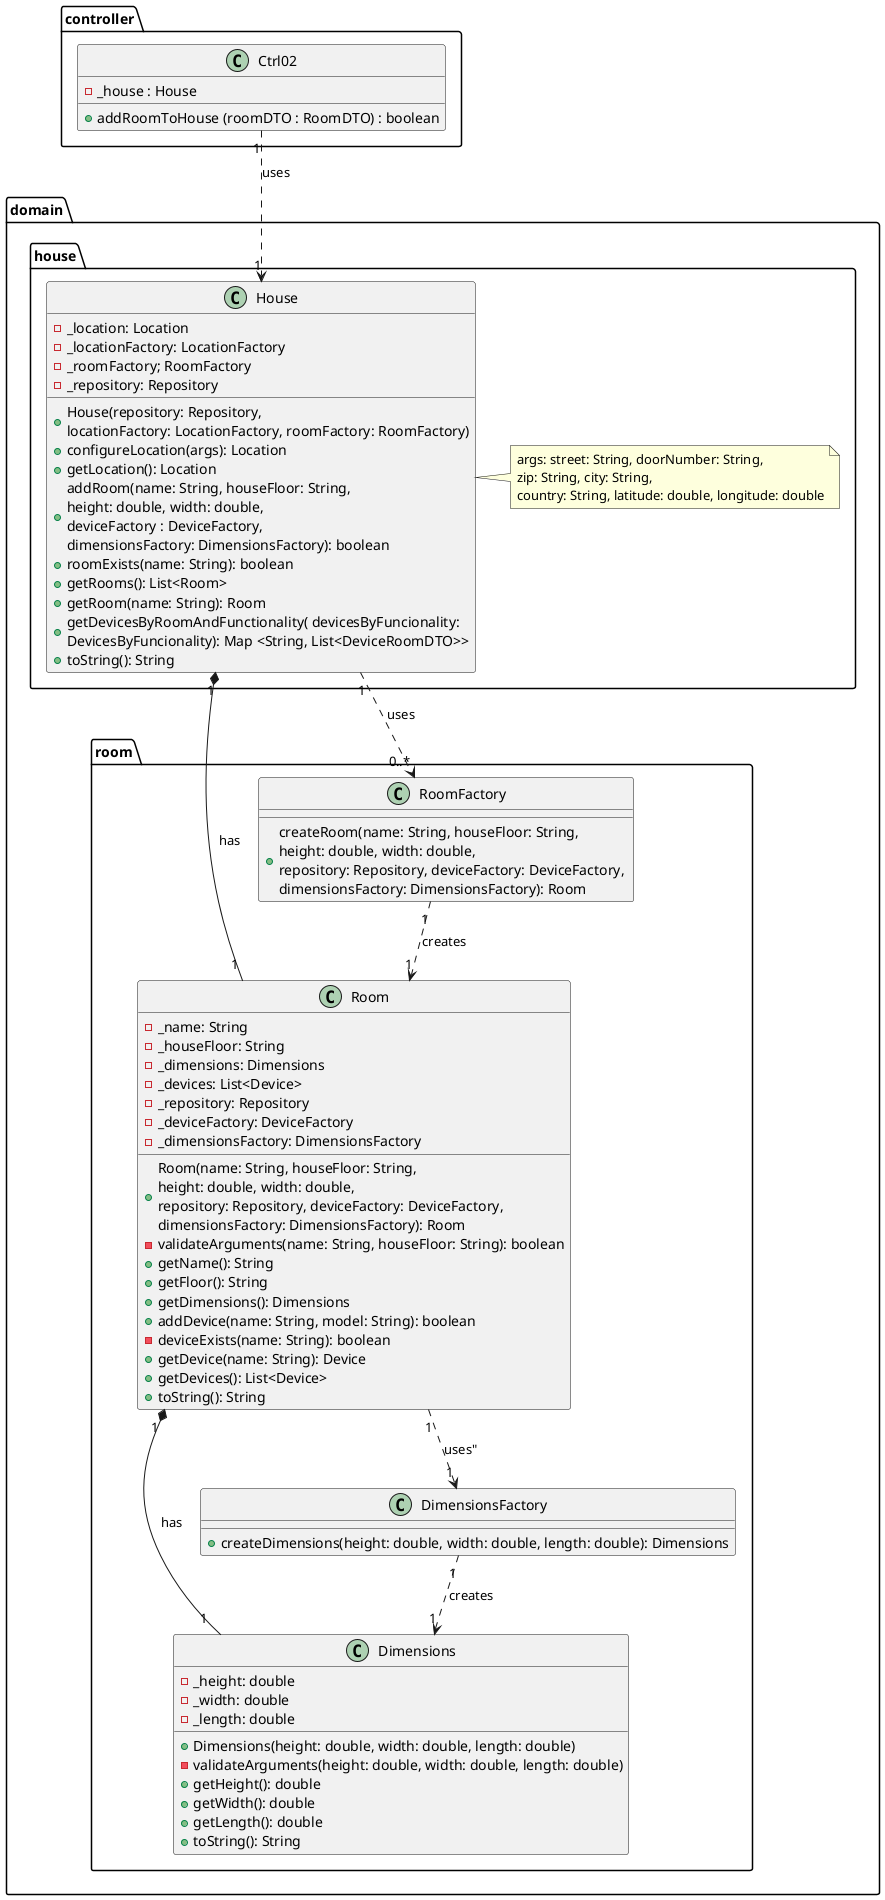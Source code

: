 @startuml
'https://plantuml.com/sequence-diagram
package controller{
class Ctrl02{
- _house : House
+ addRoomToHouse (roomDTO : RoomDTO) : boolean
}
}
package domain{
package house{
class House {
    - _location: Location
    - _locationFactory: LocationFactory
    - _roomFactory; RoomFactory
    - _repository: Repository
    + House(repository: Repository,\nlocationFactory: LocationFactory, roomFactory: RoomFactory)
    + configureLocation(args): Location
    + getLocation(): Location
    + addRoom(name: String, houseFloor: String, \nheight: double, width: double, \ndeviceFactory : DeviceFactory, \ndimensionsFactory: DimensionsFactory): boolean
    + roomExists(name: String): boolean
    + getRooms(): List<Room>
    + getRoom(name: String): Room
    + getDevicesByRoomAndFunctionality( devicesByFuncionality:\nDevicesByFuncionality): Map <String, List<DeviceRoomDTO>>
    + toString(): String
}

note right of House
args: street: String, doorNumber: String,
zip: String, city: String,
country: String, latitude: double, longitude: double
end note
}
package room{
class RoomFactory{
    + createRoom(name: String, houseFloor: String, \nheight: double, width: double, \nrepository: Repository, deviceFactory: DeviceFactory, \ndimensionsFactory: DimensionsFactory): Room
}

class Room {
    - _name: String
    - _houseFloor: String
    - _dimensions: Dimensions
    - _devices: List<Device>
    - _repository: Repository
    - _deviceFactory: DeviceFactory
    - _dimensionsFactory: DimensionsFactory
    + Room(name: String, houseFloor: String, \nheight: double, width: double, \nrepository: Repository, deviceFactory: DeviceFactory, \ndimensionsFactory: DimensionsFactory): Room
    - validateArguments(name: String, houseFloor: String): boolean
    + getName(): String
    + getFloor(): String
    + getDimensions(): Dimensions
    + addDevice(name: String, model: String): boolean
    - deviceExists(name: String): boolean
    + getDevice(name: String): Device
    + getDevices(): List<Device>
    + toString(): String
}

class DimensionsFactory{
    + createDimensions(height: double, width: double, length: double): Dimensions
}
class Dimensions {
    - _height: double
    - _width: double
    - _length: double
    + Dimensions(height: double, width: double, length: double)
    - validateArguments(height: double, width: double, length: double)
    + getHeight(): double
    + getWidth(): double
    + getLength(): double
    + toString(): String
}
}
Ctrl02 "1" ..> "1" House : "uses"
House "1" *-right- "1" Room :"has"
House "1"  ..> "0..*" RoomFactory : "uses"
RoomFactory "1"  ..> "1" Room :"creates"
Room "1"..>"1" DimensionsFactory : "uses""
Room "1"  *-right-  "1" Dimensions: "has"
DimensionsFactory "1" ..> "1" Dimensions :"creates"



@enduml